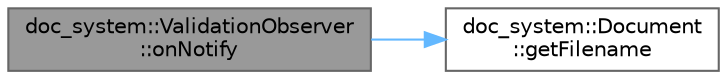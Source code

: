 digraph "doc_system::ValidationObserver::onNotify"
{
 // INTERACTIVE_SVG=YES
 // LATEX_PDF_SIZE
  bgcolor="transparent";
  edge [fontname=Helvetica,fontsize=10,labelfontname=Helvetica,labelfontsize=10];
  node [fontname=Helvetica,fontsize=10,shape=box,height=0.2,width=0.4];
  rankdir="LR";
  Node1 [id="Node000001",label="doc_system::ValidationObserver\l::onNotify",height=0.2,width=0.4,color="gray40", fillcolor="grey60", style="filled", fontcolor="black",tooltip=" "];
  Node1 -> Node2 [id="edge1_Node000001_Node000002",color="steelblue1",style="solid",tooltip=" "];
  Node2 [id="Node000002",label="doc_system::Document\l::getFilename",height=0.2,width=0.4,color="grey40", fillcolor="white", style="filled",URL="$classdoc__system_1_1_document.html#aba3cd5f64079599a42a30887e41a421f",tooltip=" "];
}
